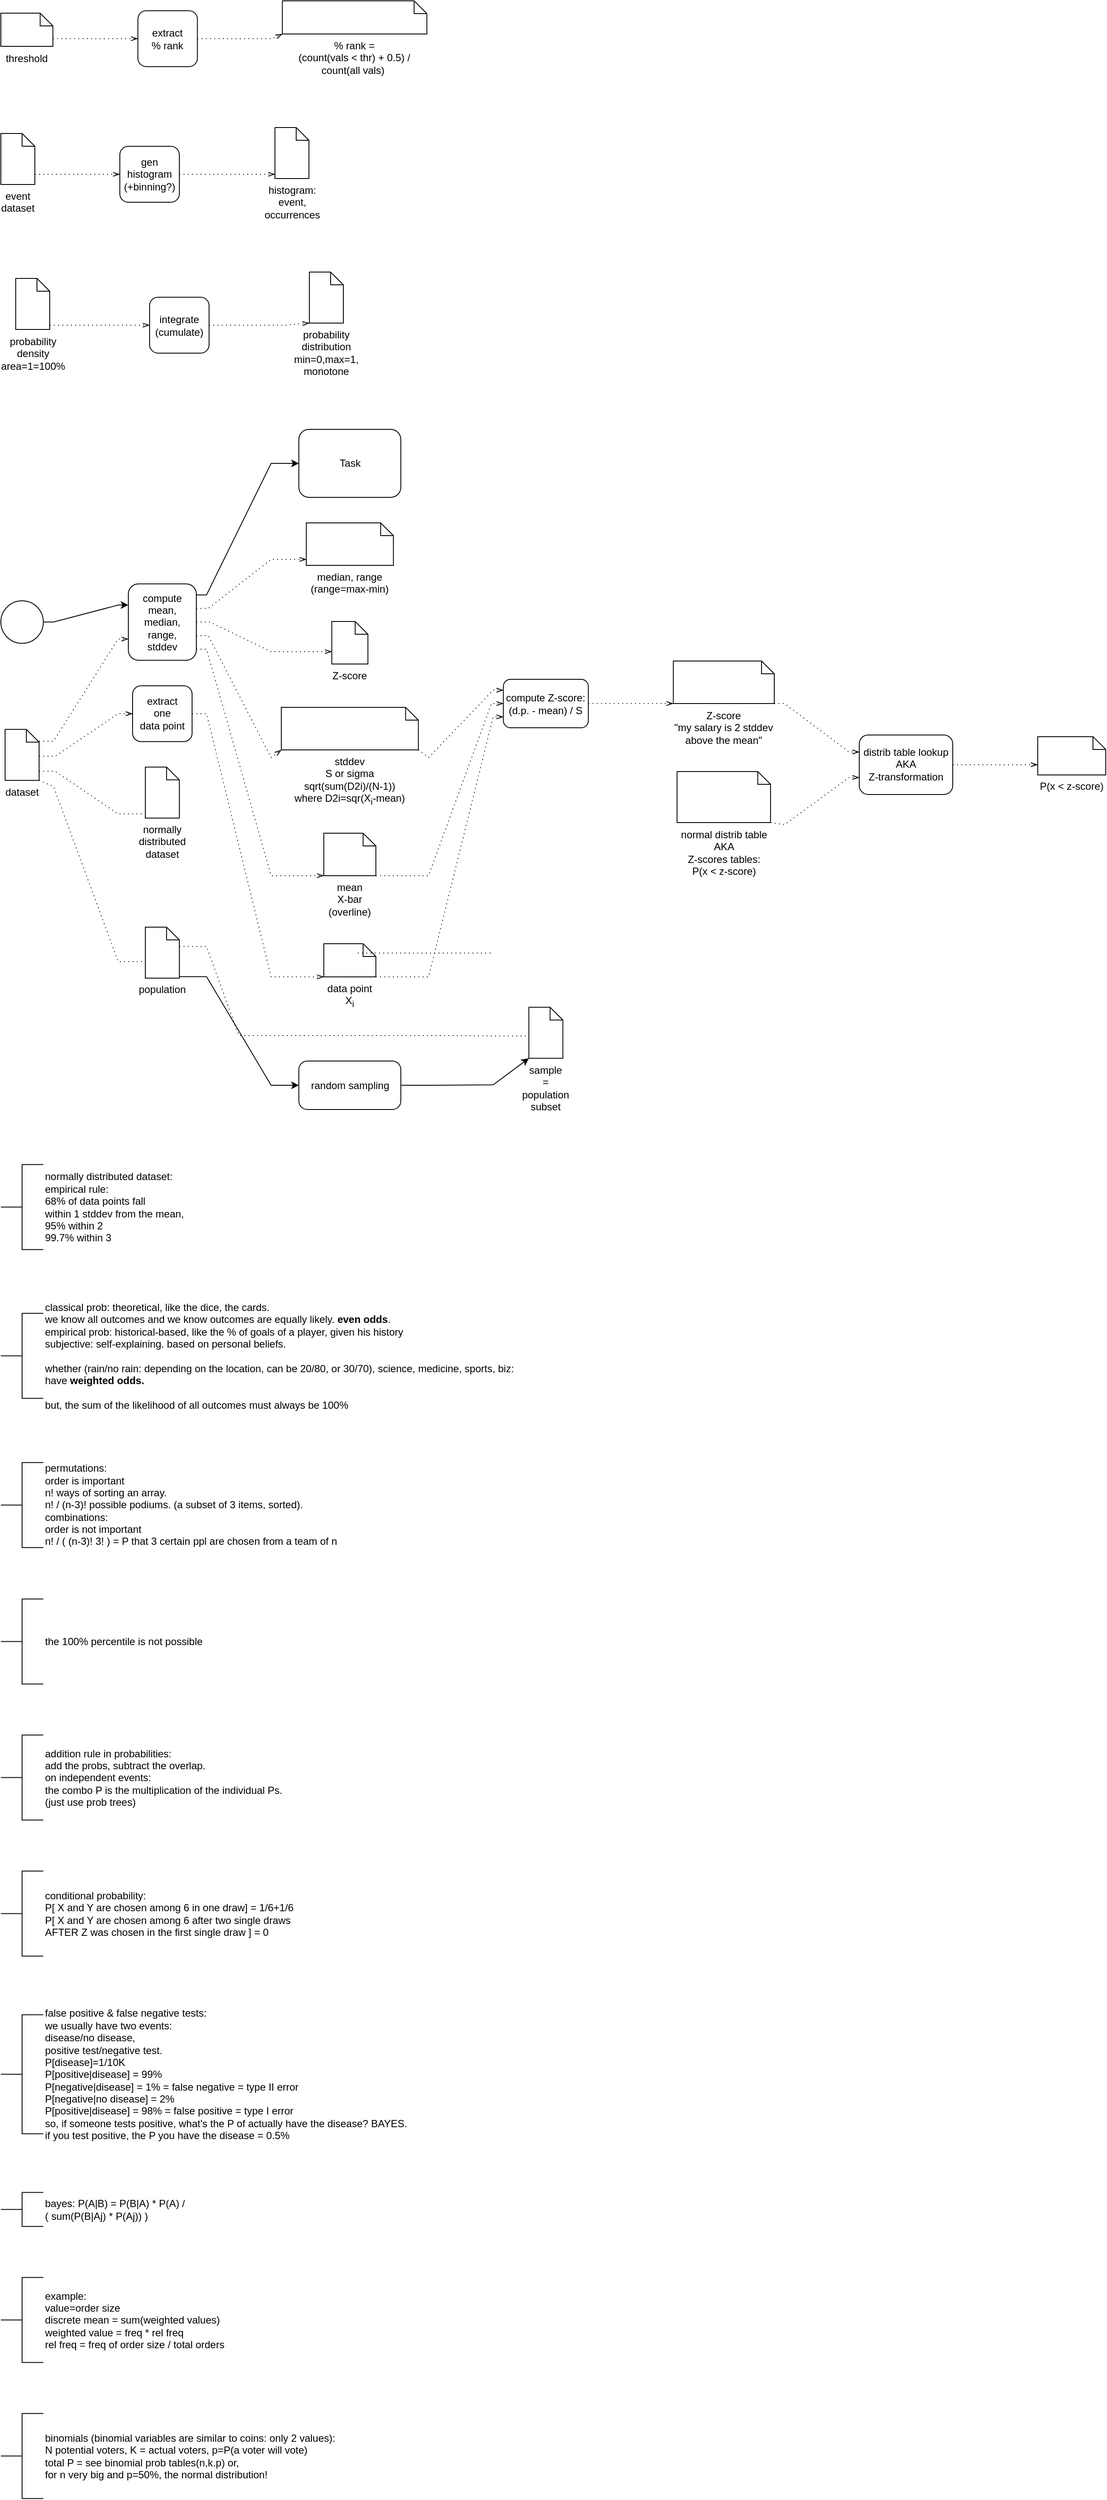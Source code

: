 <mxfile version="20.8.17" type="github">
  <diagram name="Page-1" id="2a216829-ef6e-dabb-86c1-c78162f3ba2b">
    <mxGraphModel dx="1120" dy="486" grid="1" gridSize="10" guides="1" tooltips="1" connect="1" arrows="1" fold="1" page="1" pageScale="1" pageWidth="850" pageHeight="1100" background="none" math="0" shadow="0">
      <root>
        <mxCell id="0" />
        <mxCell id="1" parent="0" />
        <mxCell id="7a84cebc1def654-1" value="" style="shape=mxgraph.bpmn.shape;html=1;verticalLabelPosition=bottom;labelBackgroundColor=none;verticalAlign=top;perimeter=ellipsePerimeter;outline=standard;symbol=general;" parent="1" vertex="1">
          <mxGeometry y="705.665" width="50" height="50" as="geometry" />
        </mxCell>
        <mxCell id="7a84cebc1def654-2" value="compute&lt;br&gt;mean,&lt;br&gt;median, &lt;br&gt;range,&lt;br&gt;stddev" style="shape=ext;rounded=1;html=1;whiteSpace=wrap;labelBackgroundColor=none;" parent="1" vertex="1">
          <mxGeometry x="150" y="685.7" width="80" height="89.93" as="geometry" />
        </mxCell>
        <mxCell id="7a84cebc1def654-3" value="Task" style="shape=ext;rounded=1;html=1;whiteSpace=wrap;labelBackgroundColor=none;" parent="1" vertex="1">
          <mxGeometry x="350.625" y="504" width="120" height="80" as="geometry" />
        </mxCell>
        <mxCell id="7a84cebc1def654-36" style="edgeStyle=orthogonalEdgeStyle;rounded=0;html=1;jettySize=auto;orthogonalLoop=1;labelBackgroundColor=none;fontColor=default;noEdgeStyle=1;orthogonal=1;" parent="1" source="7a84cebc1def654-1" target="7a84cebc1def654-2" edge="1">
          <mxGeometry relative="1" as="geometry">
            <Array as="points">
              <mxPoint x="62" y="730.665" />
              <mxPoint x="138" y="710.682" />
            </Array>
          </mxGeometry>
        </mxCell>
        <mxCell id="7a84cebc1def654-39" style="edgeStyle=orthogonalEdgeStyle;rounded=0;html=1;jettySize=auto;orthogonalLoop=1;labelBackgroundColor=none;fontColor=default;noEdgeStyle=1;orthogonal=1;" parent="1" source="7a84cebc1def654-2" target="7a84cebc1def654-3" edge="1">
          <mxGeometry relative="1" as="geometry">
            <Array as="points">
              <mxPoint x="242" y="698.693" />
              <mxPoint x="318" y="544" />
            </Array>
          </mxGeometry>
        </mxCell>
        <mxCell id="xcf2dydyv8335VmhDi4d-6" value="" style="edgeStyle=elbowEdgeStyle;fontSize=12;html=1;endFill=0;startFill=0;endSize=6;startSize=6;dashed=1;dashPattern=1 4;endArrow=openThin;startArrow=none;rounded=0;noEdgeStyle=1;orthogonal=1;labelBackgroundColor=none;fontColor=default;" edge="1" parent="1" source="xcf2dydyv8335VmhDi4d-9" target="7a84cebc1def654-2">
          <mxGeometry width="160" relative="1" as="geometry">
            <mxPoint x="400" y="460" as="sourcePoint" />
            <mxPoint x="560" y="460" as="targetPoint" />
            <Array as="points">
              <mxPoint x="62" y="870.758" />
              <mxPoint x="138" y="750.647" />
            </Array>
          </mxGeometry>
        </mxCell>
        <mxCell id="xcf2dydyv8335VmhDi4d-7" value="median, range&lt;br&gt;(range=max-min)" style="shape=mxgraph.bpmn.data;labelPosition=center;verticalLabelPosition=bottom;align=center;verticalAlign=top;whiteSpace=wrap;size=15;html=1;labelBackgroundColor=none;" vertex="1" parent="1">
          <mxGeometry x="359.375" y="614" width="102.5" height="50" as="geometry" />
        </mxCell>
        <mxCell id="xcf2dydyv8335VmhDi4d-8" value="" style="edgeStyle=elbowEdgeStyle;fontSize=12;html=1;endFill=0;startFill=0;endSize=6;startSize=6;dashed=1;dashPattern=1 4;endArrow=openThin;startArrow=none;rounded=0;noEdgeStyle=1;orthogonal=1;labelBackgroundColor=none;fontColor=default;" edge="1" parent="1" source="7a84cebc1def654-2" target="xcf2dydyv8335VmhDi4d-7">
          <mxGeometry width="160" relative="1" as="geometry">
            <mxPoint x="413" y="440" as="sourcePoint" />
            <mxPoint x="413" y="340" as="targetPoint" />
            <Array as="points">
              <mxPoint x="244" y="714.679" />
              <mxPoint x="318" y="657" />
            </Array>
          </mxGeometry>
        </mxCell>
        <mxCell id="xcf2dydyv8335VmhDi4d-9" value="dataset" style="shape=mxgraph.bpmn.data;labelPosition=center;verticalLabelPosition=bottom;align=center;verticalAlign=top;whiteSpace=wrap;size=15;html=1;" vertex="1" parent="1">
          <mxGeometry x="5" y="856.883" width="40" height="60" as="geometry" />
        </mxCell>
        <mxCell id="xcf2dydyv8335VmhDi4d-11" value="Z-score" style="shape=mxgraph.bpmn.data;labelPosition=center;verticalLabelPosition=bottom;align=center;verticalAlign=top;whiteSpace=wrap;size=15;html=1;labelBackgroundColor=none;" vertex="1" parent="1">
          <mxGeometry x="389.375" y="730" width="42.5" height="50" as="geometry" />
        </mxCell>
        <mxCell id="xcf2dydyv8335VmhDi4d-12" value="" style="edgeStyle=elbowEdgeStyle;fontSize=12;html=1;endFill=0;startFill=0;endSize=6;startSize=6;dashed=1;dashPattern=1 4;endArrow=openThin;startArrow=none;rounded=0;noEdgeStyle=1;orthogonal=1;labelBackgroundColor=none;fontColor=default;" edge="1" parent="1" source="7a84cebc1def654-2" target="xcf2dydyv8335VmhDi4d-11">
          <mxGeometry width="160" relative="1" as="geometry">
            <mxPoint x="335" y="111.25" as="sourcePoint" />
            <mxPoint x="442.5" y="145" as="targetPoint" />
            <Array as="points">
              <mxPoint x="246" y="730.665" />
              <mxPoint x="318" y="765.5" />
            </Array>
          </mxGeometry>
        </mxCell>
        <mxCell id="xcf2dydyv8335VmhDi4d-13" value="extract&lt;br&gt;one &lt;br&gt;data point" style="shape=ext;rounded=1;html=1;whiteSpace=wrap;labelBackgroundColor=none;" vertex="1" parent="1">
          <mxGeometry x="155" y="805.63" width="70" height="65.67" as="geometry" />
        </mxCell>
        <mxCell id="xcf2dydyv8335VmhDi4d-14" value="" style="edgeStyle=elbowEdgeStyle;fontSize=12;html=1;endFill=0;startFill=0;endSize=6;startSize=6;dashed=1;dashPattern=1 4;endArrow=openThin;startArrow=none;rounded=0;noEdgeStyle=1;orthogonal=1;labelBackgroundColor=none;fontColor=default;" edge="1" parent="1" source="xcf2dydyv8335VmhDi4d-9" target="xcf2dydyv8335VmhDi4d-13">
          <mxGeometry width="160" relative="1" as="geometry">
            <mxPoint x="55" y="220" as="sourcePoint" />
            <mxPoint x="160" y="188.4" as="targetPoint" />
            <Array as="points">
              <mxPoint x="64" y="888.508" />
              <mxPoint x="138" y="838.465" />
            </Array>
          </mxGeometry>
        </mxCell>
        <mxCell id="xcf2dydyv8335VmhDi4d-15" value="stddev&lt;br&gt;S or sigma&lt;br&gt;sqrt(sum(D2i)/(N-1))&lt;br&gt;where D2i=sqr(X&lt;sub style=&quot;border-color: var(--border-color);&quot;&gt;i&lt;/sub&gt;-mean)" style="shape=mxgraph.bpmn.data;labelPosition=center;verticalLabelPosition=bottom;align=center;verticalAlign=top;whiteSpace=wrap;size=15;html=1;labelBackgroundColor=none;" vertex="1" parent="1">
          <mxGeometry x="330" y="831" width="161.25" height="50" as="geometry" />
        </mxCell>
        <mxCell id="xcf2dydyv8335VmhDi4d-16" value="mean&lt;br&gt;X-bar (overline)" style="shape=mxgraph.bpmn.data;labelPosition=center;verticalLabelPosition=bottom;align=center;verticalAlign=top;whiteSpace=wrap;size=15;html=1;labelBackgroundColor=none;" vertex="1" parent="1">
          <mxGeometry x="380" y="979" width="61.25" height="50" as="geometry" />
        </mxCell>
        <mxCell id="xcf2dydyv8335VmhDi4d-17" value="" style="edgeStyle=elbowEdgeStyle;fontSize=12;html=1;endFill=0;startFill=0;endSize=6;startSize=6;dashed=1;dashPattern=1 4;endArrow=openThin;startArrow=none;rounded=0;noEdgeStyle=1;orthogonal=1;labelBackgroundColor=none;fontColor=default;" edge="1" parent="1" source="7a84cebc1def654-2" target="xcf2dydyv8335VmhDi4d-15">
          <mxGeometry width="160" relative="1" as="geometry">
            <mxPoint x="281" y="170.9" as="sourcePoint" />
            <mxPoint x="387.5" y="170" as="targetPoint" />
            <Array as="points">
              <mxPoint x="244" y="746.651" />
              <mxPoint x="318" y="890" />
            </Array>
          </mxGeometry>
        </mxCell>
        <mxCell id="xcf2dydyv8335VmhDi4d-18" value="" style="edgeStyle=elbowEdgeStyle;fontSize=12;html=1;endFill=0;startFill=0;endSize=6;startSize=6;dashed=1;dashPattern=1 4;endArrow=openThin;startArrow=none;rounded=0;noEdgeStyle=1;orthogonal=1;labelBackgroundColor=none;fontColor=default;" edge="1" parent="1" source="7a84cebc1def654-2" target="xcf2dydyv8335VmhDi4d-16">
          <mxGeometry width="160" relative="1" as="geometry">
            <mxPoint x="281" y="180.9" as="sourcePoint" />
            <mxPoint x="530" y="179.5" as="targetPoint" />
            <Array as="points">
              <mxPoint x="242" y="762.637" />
              <mxPoint x="318" y="1029" />
            </Array>
          </mxGeometry>
        </mxCell>
        <mxCell id="xcf2dydyv8335VmhDi4d-20" value="data point&lt;br&gt;X&lt;sub&gt;i&lt;/sub&gt;" style="shape=mxgraph.bpmn.data;labelPosition=center;verticalLabelPosition=bottom;align=center;verticalAlign=top;whiteSpace=wrap;size=15;html=1;labelBackgroundColor=none;" vertex="1" parent="1">
          <mxGeometry x="380" y="1109" width="61.25" height="39" as="geometry" />
        </mxCell>
        <mxCell id="xcf2dydyv8335VmhDi4d-21" value="" style="edgeStyle=elbowEdgeStyle;fontSize=12;html=1;endFill=0;startFill=0;endSize=6;startSize=6;dashed=1;dashPattern=1 4;endArrow=openThin;startArrow=none;rounded=0;noEdgeStyle=1;orthogonal=1;labelBackgroundColor=none;fontColor=default;" edge="1" parent="1" source="xcf2dydyv8335VmhDi4d-13" target="xcf2dydyv8335VmhDi4d-20">
          <mxGeometry width="160" relative="1" as="geometry">
            <mxPoint x="280" y="239.5" as="sourcePoint" />
            <mxPoint x="387.5" y="487.5" as="targetPoint" />
            <Array as="points">
              <mxPoint x="242" y="838.465" />
              <mxPoint x="318" y="1148" />
            </Array>
          </mxGeometry>
        </mxCell>
        <mxCell id="xcf2dydyv8335VmhDi4d-22" value="compute Z-score:&lt;br&gt;(d.p. - mean) / S" style="shape=ext;rounded=1;html=1;whiteSpace=wrap;labelBackgroundColor=none;" vertex="1" parent="1">
          <mxGeometry x="591.25" y="797.945" width="100" height="57.11" as="geometry" />
        </mxCell>
        <mxCell id="xcf2dydyv8335VmhDi4d-23" value="" style="edgeStyle=elbowEdgeStyle;fontSize=12;html=1;endFill=0;startFill=0;endSize=6;startSize=6;dashed=1;dashPattern=1 4;endArrow=openThin;startArrow=none;rounded=0;noEdgeStyle=1;orthogonal=1;labelBackgroundColor=none;fontColor=default;" edge="1" parent="1" source="xcf2dydyv8335VmhDi4d-20" target="xcf2dydyv8335VmhDi4d-22">
          <mxGeometry width="160" relative="1" as="geometry">
            <mxPoint x="70" y="360" as="sourcePoint" />
            <mxPoint x="160" y="321.5" as="targetPoint" />
            <Array as="points">
              <mxPoint x="503.25" y="1148" />
              <mxPoint x="579.25" y="842.203" />
            </Array>
          </mxGeometry>
        </mxCell>
        <mxCell id="xcf2dydyv8335VmhDi4d-24" value="" style="edgeStyle=elbowEdgeStyle;fontSize=12;html=1;endFill=0;startFill=0;endSize=6;startSize=6;dashed=1;dashPattern=1 4;endArrow=openThin;startArrow=none;rounded=0;noEdgeStyle=1;orthogonal=1;labelBackgroundColor=none;fontColor=default;" edge="1" parent="1" source="xcf2dydyv8335VmhDi4d-16" target="xcf2dydyv8335VmhDi4d-22">
          <mxGeometry width="160" relative="1" as="geometry">
            <mxPoint x="418.75" y="587.727" as="sourcePoint" />
            <mxPoint x="410" y="695" as="targetPoint" />
            <Array as="points">
              <mxPoint x="503.25" y="1029" />
              <mxPoint x="577.25" y="826.5" />
            </Array>
          </mxGeometry>
        </mxCell>
        <mxCell id="xcf2dydyv8335VmhDi4d-25" value="" style="edgeStyle=elbowEdgeStyle;fontSize=12;html=1;endFill=0;startFill=0;endSize=6;startSize=6;dashed=1;dashPattern=1 4;endArrow=openThin;startArrow=none;rounded=0;noEdgeStyle=1;orthogonal=1;labelBackgroundColor=none;fontColor=default;" edge="1" parent="1" source="xcf2dydyv8335VmhDi4d-15" target="xcf2dydyv8335VmhDi4d-22">
          <mxGeometry width="160" relative="1" as="geometry">
            <mxPoint x="418.75" y="488" as="sourcePoint" />
            <mxPoint x="410" y="705" as="targetPoint" />
            <Array as="points">
              <mxPoint x="503.25" y="890" />
              <mxPoint x="579.25" y="810.797" />
            </Array>
          </mxGeometry>
        </mxCell>
        <mxCell id="xcf2dydyv8335VmhDi4d-26" value="Z-score&lt;br&gt;&quot;my salary is 2 stddev above the mean&quot;" style="shape=mxgraph.bpmn.data;labelPosition=center;verticalLabelPosition=bottom;align=center;verticalAlign=top;whiteSpace=wrap;size=15;html=1;labelBackgroundColor=none;" vertex="1" parent="1">
          <mxGeometry x="791.25" y="776.5" width="118.75" height="50" as="geometry" />
        </mxCell>
        <mxCell id="xcf2dydyv8335VmhDi4d-27" value="" style="edgeStyle=elbowEdgeStyle;fontSize=12;html=1;endFill=0;startFill=0;endSize=6;startSize=6;dashed=1;dashPattern=1 4;endArrow=openThin;startArrow=none;rounded=0;noEdgeStyle=1;orthogonal=1;labelBackgroundColor=none;fontColor=default;" edge="1" parent="1" source="xcf2dydyv8335VmhDi4d-22" target="xcf2dydyv8335VmhDi4d-26">
          <mxGeometry width="160" relative="1" as="geometry">
            <mxPoint x="280" y="552.727" as="sourcePoint" />
            <mxPoint x="418.75" y="582" as="targetPoint" />
            <Array as="points">
              <mxPoint x="703.25" y="826.5" />
              <mxPoint x="779.25" y="826.5" />
            </Array>
          </mxGeometry>
        </mxCell>
        <mxCell id="xcf2dydyv8335VmhDi4d-33" value="normally distributed dataset" style="shape=mxgraph.bpmn.data;labelPosition=center;verticalLabelPosition=bottom;align=center;verticalAlign=top;whiteSpace=wrap;size=15;html=1;" vertex="1" parent="1">
          <mxGeometry x="170" y="901.3" width="40" height="60" as="geometry" />
        </mxCell>
        <mxCell id="xcf2dydyv8335VmhDi4d-34" value="normally distributed dataset:&lt;br&gt;empirical rule:&lt;br&gt;68% of data points fall&lt;br&gt;within 1 stddev from the mean,&lt;br&gt;95% within 2&lt;br&gt;99.7% within 3" style="html=1;shape=mxgraph.flowchart.annotation_2;align=left;labelPosition=right;" vertex="1" parent="1">
          <mxGeometry y="1368.75" width="50" height="100" as="geometry" />
        </mxCell>
        <mxCell id="xcf2dydyv8335VmhDi4d-35" value="classical prob: theoretical, like the dice, the cards.&lt;br&gt;we know all outcomes and we know outcomes are equally likely. &lt;b&gt;even odds&lt;/b&gt;.&lt;br&gt;empirical prob: historical-based, like the % of goals of a player, given his history&lt;br&gt;subjective: self-explaining. based on personal beliefs.&lt;br&gt;&lt;br&gt;whether (rain/no rain: depending on the location, can be 20/80, or 30/70), science, medicine, sports, biz:&lt;br&gt;have &lt;b&gt;weighted odds.&lt;/b&gt;&lt;br&gt;&lt;br&gt;but, the sum of the likelihood of all outcomes must always be 100%" style="html=1;shape=mxgraph.flowchart.annotation_2;align=left;labelPosition=right;" vertex="1" parent="1">
          <mxGeometry y="1543.75" width="50" height="100" as="geometry" />
        </mxCell>
        <mxCell id="xcf2dydyv8335VmhDi4d-36" value="permutations:&lt;br&gt;order is important&lt;br&gt;n! ways of sorting an array.&lt;br&gt;n! / (n-3)! possible podiums. (a subset of 3 items, sorted).&lt;br&gt;combinations:&lt;br&gt;order is not important&lt;br&gt;n! / ( (n-3)! 3! ) = P that 3 certain ppl are chosen from a team of n" style="html=1;shape=mxgraph.flowchart.annotation_2;align=left;labelPosition=right;" vertex="1" parent="1">
          <mxGeometry y="1719.25" width="50" height="100" as="geometry" />
        </mxCell>
        <mxCell id="xcf2dydyv8335VmhDi4d-37" value="threshold" style="shape=mxgraph.bpmn.data;labelPosition=center;verticalLabelPosition=bottom;align=center;verticalAlign=top;whiteSpace=wrap;size=15;html=1;labelBackgroundColor=none;" vertex="1" parent="1">
          <mxGeometry y="14.5" width="61.25" height="39" as="geometry" />
        </mxCell>
        <mxCell id="xcf2dydyv8335VmhDi4d-38" value="" style="edgeStyle=elbowEdgeStyle;fontSize=12;html=1;endFill=0;startFill=0;endSize=6;startSize=6;dashed=1;dashPattern=1 4;endArrow=openThin;startArrow=none;rounded=0;noEdgeStyle=1;orthogonal=1;labelBackgroundColor=none;fontColor=default;" edge="1" parent="1" source="xcf2dydyv8335VmhDi4d-37" target="xcf2dydyv8335VmhDi4d-39">
          <mxGeometry width="160" relative="1" as="geometry">
            <mxPoint x="55" y="431.259" as="sourcePoint" />
            <mxPoint x="230" y="640" as="targetPoint" />
            <Array as="points">
              <mxPoint x="73.25" y="44.5" />
              <mxPoint x="149.25" y="44.5" />
            </Array>
          </mxGeometry>
        </mxCell>
        <mxCell id="xcf2dydyv8335VmhDi4d-39" value="extract&lt;br&gt;% rank" style="shape=ext;rounded=1;html=1;whiteSpace=wrap;labelBackgroundColor=none;" vertex="1" parent="1">
          <mxGeometry x="161.25" y="11.665" width="70" height="65.67" as="geometry" />
        </mxCell>
        <mxCell id="xcf2dydyv8335VmhDi4d-40" value="% rank = &lt;br&gt;(count(vals &amp;lt; thr) + 0.5) /&lt;br&gt;count(all vals)&amp;nbsp;" style="shape=mxgraph.bpmn.data;labelPosition=center;verticalLabelPosition=bottom;align=center;verticalAlign=top;whiteSpace=wrap;size=15;html=1;labelBackgroundColor=none;" vertex="1" parent="1">
          <mxGeometry x="331.25" width="170" height="39" as="geometry" />
        </mxCell>
        <mxCell id="xcf2dydyv8335VmhDi4d-41" value="" style="edgeStyle=elbowEdgeStyle;fontSize=12;html=1;endFill=0;startFill=0;endSize=6;startSize=6;dashed=1;dashPattern=1 4;endArrow=openThin;startArrow=none;rounded=0;noEdgeStyle=1;orthogonal=1;labelBackgroundColor=none;fontColor=default;" edge="1" parent="1" source="xcf2dydyv8335VmhDi4d-39" target="xcf2dydyv8335VmhDi4d-40">
          <mxGeometry width="160" relative="1" as="geometry">
            <mxPoint x="173.125" y="630" as="sourcePoint" />
            <mxPoint x="240" y="654.003" as="targetPoint" />
            <Array as="points">
              <mxPoint x="243.25" y="44.5" />
              <mxPoint x="319.25" y="44.5" />
            </Array>
          </mxGeometry>
        </mxCell>
        <mxCell id="xcf2dydyv8335VmhDi4d-42" value="the 100% percentile is not possible" style="html=1;shape=mxgraph.flowchart.annotation_2;align=left;labelPosition=right;" vertex="1" parent="1">
          <mxGeometry y="1879.75" width="50" height="100" as="geometry" />
        </mxCell>
        <mxCell id="xcf2dydyv8335VmhDi4d-43" value="addition rule in probabilities:&lt;br&gt;add the probs, subtract the overlap.&lt;br&gt;on independent events:&lt;br&gt;the combo P is the multiplication of the individual Ps.&lt;br&gt;(just use prob trees)" style="html=1;shape=mxgraph.flowchart.annotation_2;align=left;labelPosition=right;" vertex="1" parent="1">
          <mxGeometry y="2039.75" width="50" height="100" as="geometry" />
        </mxCell>
        <mxCell id="xcf2dydyv8335VmhDi4d-44" value="conditional probability:&lt;br&gt;P[ X and Y are chosen among 6 in one draw] = 1/6+1/6&lt;br&gt;P[ X and Y are chosen among 6 after two single draws&lt;br&gt;AFTER Z was chosen in the first single draw ] = 0" style="html=1;shape=mxgraph.flowchart.annotation_2;align=left;labelPosition=right;" vertex="1" parent="1">
          <mxGeometry y="2199.75" width="50" height="100" as="geometry" />
        </mxCell>
        <mxCell id="xcf2dydyv8335VmhDi4d-45" value="false positive &amp;amp; false negative tests:&lt;br&gt;we usually have two events:&lt;br&gt;disease/no disease,&lt;br&gt;positive test/negative test.&lt;br&gt;P[disease]=1/10K&lt;br&gt;P[positive|disease] = 99%&lt;br&gt;P[negative|disease] = 1% = false negative = type II error&lt;br&gt;P[negative|no disease] = 2%&lt;br style=&quot;border-color: var(--border-color);&quot;&gt;P[positive|disease] = 98% = false positive = type I error&lt;br&gt;so, if someone tests positive, what&#39;s the P of actually have the disease? BAYES.&lt;br&gt;if you test positive, the P you have the disease = 0.5%" style="html=1;shape=mxgraph.flowchart.annotation_2;align=left;labelPosition=right;" vertex="1" parent="1">
          <mxGeometry y="2368.75" width="50" height="140" as="geometry" />
        </mxCell>
        <mxCell id="xcf2dydyv8335VmhDi4d-46" value="bayes: P(A|B) = P(B|A) * P(A) /&lt;br&gt;( sum(P(B|Aj) * P(Aj)) )&lt;br&gt;" style="html=1;shape=mxgraph.flowchart.annotation_2;align=left;labelPosition=right;" vertex="1" parent="1">
          <mxGeometry y="2577.75" width="50" height="40" as="geometry" />
        </mxCell>
        <mxCell id="xcf2dydyv8335VmhDi4d-47" value="example:&lt;br&gt;value=order size&lt;br style=&quot;border-color: var(--border-color);&quot;&gt;discrete mean = sum(weighted values)&lt;br&gt;weighted value = freq * rel freq&lt;br&gt;rel freq = freq of order size / total orders" style="html=1;shape=mxgraph.flowchart.annotation_2;align=left;labelPosition=right;" vertex="1" parent="1">
          <mxGeometry y="2677.75" width="50" height="100" as="geometry" />
        </mxCell>
        <mxCell id="xcf2dydyv8335VmhDi4d-48" value="binomials (binomial variables are similar to coins: only 2 values):&lt;br&gt;N potential voters, K = actual voters, p=P(a voter will vote)&lt;br&gt;total P = see binomial prob tables(n,k.p) or,&lt;br&gt;for n very big and p=50%, the normal distribution!&lt;br&gt;" style="html=1;shape=mxgraph.flowchart.annotation_2;align=left;labelPosition=right;" vertex="1" parent="1">
          <mxGeometry y="2837.75" width="50" height="100" as="geometry" />
        </mxCell>
        <mxCell id="xcf2dydyv8335VmhDi4d-49" value="event&lt;br&gt;dataset" style="shape=mxgraph.bpmn.data;labelPosition=center;verticalLabelPosition=bottom;align=center;verticalAlign=top;whiteSpace=wrap;size=15;html=1;" vertex="1" parent="1">
          <mxGeometry y="156" width="40" height="60" as="geometry" />
        </mxCell>
        <mxCell id="xcf2dydyv8335VmhDi4d-50" value="gen&lt;br&gt;histogram&lt;br&gt;(+binning?)" style="shape=ext;rounded=1;html=1;whiteSpace=wrap;labelBackgroundColor=none;" vertex="1" parent="1">
          <mxGeometry x="140" y="171.165" width="70" height="65.67" as="geometry" />
        </mxCell>
        <mxCell id="xcf2dydyv8335VmhDi4d-51" value="histogram:&lt;br&gt;event, occurrences" style="shape=mxgraph.bpmn.data;labelPosition=center;verticalLabelPosition=bottom;align=center;verticalAlign=top;whiteSpace=wrap;size=15;html=1;" vertex="1" parent="1">
          <mxGeometry x="322.5" y="149" width="40" height="60" as="geometry" />
        </mxCell>
        <mxCell id="xcf2dydyv8335VmhDi4d-52" value="" style="edgeStyle=elbowEdgeStyle;fontSize=12;html=1;endFill=0;startFill=0;endSize=6;startSize=6;dashed=1;dashPattern=1 4;endArrow=openThin;startArrow=none;rounded=0;noEdgeStyle=1;orthogonal=1;labelBackgroundColor=none;fontColor=default;" edge="1" parent="1" source="xcf2dydyv8335VmhDi4d-49" target="xcf2dydyv8335VmhDi4d-50">
          <mxGeometry width="160" relative="1" as="geometry">
            <mxPoint x="235" y="533.148" as="sourcePoint" />
            <mxPoint x="390" y="654" as="targetPoint" />
            <Array as="points">
              <mxPoint x="52" y="204" />
              <mxPoint x="128" y="204" />
            </Array>
          </mxGeometry>
        </mxCell>
        <mxCell id="xcf2dydyv8335VmhDi4d-54" value="" style="edgeStyle=elbowEdgeStyle;fontSize=12;html=1;endFill=0;startFill=0;endSize=6;startSize=6;dashed=1;dashPattern=1 4;endArrow=openThin;startArrow=none;rounded=0;noEdgeStyle=1;orthogonal=1;labelBackgroundColor=none;fontColor=default;" edge="1" parent="1" source="xcf2dydyv8335VmhDi4d-50" target="xcf2dydyv8335VmhDi4d-51">
          <mxGeometry width="160" relative="1" as="geometry">
            <mxPoint x="50" y="942.5" as="sourcePoint" />
            <mxPoint x="150" y="942.5" as="targetPoint" />
            <Array as="points">
              <mxPoint x="222" y="204" />
              <mxPoint x="298" y="204" />
            </Array>
          </mxGeometry>
        </mxCell>
        <mxCell id="xcf2dydyv8335VmhDi4d-55" value="probability density&lt;br&gt;area=1=100%" style="shape=mxgraph.bpmn.data;labelPosition=center;verticalLabelPosition=bottom;align=center;verticalAlign=top;whiteSpace=wrap;size=15;html=1;" vertex="1" parent="1">
          <mxGeometry x="17.5" y="326.5" width="40" height="60" as="geometry" />
        </mxCell>
        <mxCell id="xcf2dydyv8335VmhDi4d-56" value="probability distribution&lt;br&gt;min=0,max=1,&lt;br&gt;monotone" style="shape=mxgraph.bpmn.data;labelPosition=center;verticalLabelPosition=bottom;align=center;verticalAlign=top;whiteSpace=wrap;size=15;html=1;" vertex="1" parent="1">
          <mxGeometry x="363" y="319" width="40" height="60" as="geometry" />
        </mxCell>
        <mxCell id="xcf2dydyv8335VmhDi4d-57" value="integrate&lt;br&gt;(cumulate)" style="shape=ext;rounded=1;html=1;whiteSpace=wrap;labelBackgroundColor=none;" vertex="1" parent="1">
          <mxGeometry x="175" y="348.665" width="70" height="65.67" as="geometry" />
        </mxCell>
        <mxCell id="xcf2dydyv8335VmhDi4d-58" value="" style="edgeStyle=elbowEdgeStyle;fontSize=12;html=1;endFill=0;startFill=0;endSize=6;startSize=6;dashed=1;dashPattern=1 4;endArrow=openThin;startArrow=none;rounded=0;noEdgeStyle=1;orthogonal=1;labelBackgroundColor=none;fontColor=default;" edge="1" parent="1" target="xcf2dydyv8335VmhDi4d-57" source="xcf2dydyv8335VmhDi4d-55">
          <mxGeometry width="160" relative="1" as="geometry">
            <mxPoint x="550" y="853.17" as="sourcePoint" />
            <mxPoint x="900" y="560.17" as="targetPoint" />
            <Array as="points">
              <mxPoint x="87" y="381.5" />
              <mxPoint x="163" y="381.5" />
            </Array>
          </mxGeometry>
        </mxCell>
        <mxCell id="xcf2dydyv8335VmhDi4d-59" value="" style="edgeStyle=elbowEdgeStyle;fontSize=12;html=1;endFill=0;startFill=0;endSize=6;startSize=6;dashed=1;dashPattern=1 4;endArrow=openThin;startArrow=none;rounded=0;noEdgeStyle=1;orthogonal=1;labelBackgroundColor=none;fontColor=default;" edge="1" parent="1" source="xcf2dydyv8335VmhDi4d-57" target="xcf2dydyv8335VmhDi4d-56">
          <mxGeometry width="160" relative="1" as="geometry">
            <mxPoint x="560" y="848.67" as="sourcePoint" />
            <mxPoint x="832.5" y="853.17" as="targetPoint" />
            <Array as="points">
              <mxPoint x="257" y="381.5" />
              <mxPoint x="333" y="381.5" />
            </Array>
          </mxGeometry>
        </mxCell>
        <mxCell id="xcf2dydyv8335VmhDi4d-60" value="normal distrib table&lt;br&gt;AKA&lt;br style=&quot;border-color: var(--border-color);&quot;&gt;Z-scores tables:&lt;br&gt;P(x &amp;lt; z-score)" style="shape=mxgraph.bpmn.data;labelPosition=center;verticalLabelPosition=bottom;align=center;verticalAlign=top;whiteSpace=wrap;size=15;html=1;" vertex="1" parent="1">
          <mxGeometry x="795.625" y="906.5" width="110" height="60" as="geometry" />
        </mxCell>
        <mxCell id="xcf2dydyv8335VmhDi4d-61" value="distrib table lookup&lt;br&gt;AKA&lt;br&gt;Z-transformation" style="shape=ext;rounded=1;html=1;whiteSpace=wrap;labelBackgroundColor=none;" vertex="1" parent="1">
          <mxGeometry x="1010" y="863.444" width="110" height="70" as="geometry" />
        </mxCell>
        <mxCell id="xcf2dydyv8335VmhDi4d-62" value="" style="edgeStyle=elbowEdgeStyle;fontSize=12;html=1;endFill=0;startFill=0;endSize=6;startSize=6;dashed=1;dashPattern=1 4;endArrow=openThin;startArrow=none;rounded=0;noEdgeStyle=1;orthogonal=1;labelBackgroundColor=none;fontColor=default;" edge="1" parent="1" source="xcf2dydyv8335VmhDi4d-26" target="xcf2dydyv8335VmhDi4d-61">
          <mxGeometry width="160" relative="1" as="geometry">
            <mxPoint x="701.25" y="534.283" as="sourcePoint" />
            <mxPoint x="801.25" y="534.283" as="targetPoint" />
            <Array as="points">
              <mxPoint x="922" y="826.5" />
              <mxPoint x="998" y="883.444" />
            </Array>
          </mxGeometry>
        </mxCell>
        <mxCell id="xcf2dydyv8335VmhDi4d-63" value="" style="edgeStyle=elbowEdgeStyle;fontSize=12;html=1;endFill=0;startFill=0;endSize=6;startSize=6;dashed=1;dashPattern=1 4;endArrow=openThin;startArrow=none;rounded=0;noEdgeStyle=1;orthogonal=1;labelBackgroundColor=none;fontColor=default;" edge="1" parent="1" source="xcf2dydyv8335VmhDi4d-60" target="xcf2dydyv8335VmhDi4d-61">
          <mxGeometry width="160" relative="1" as="geometry">
            <mxPoint x="801.25" y="534.283" as="sourcePoint" />
            <mxPoint x="970" y="629.998" as="targetPoint" />
            <Array as="points">
              <mxPoint x="922" y="969" />
              <mxPoint x="998" y="913.444" />
            </Array>
          </mxGeometry>
        </mxCell>
        <mxCell id="xcf2dydyv8335VmhDi4d-64" value="P(x &amp;lt; z-score)" style="shape=mxgraph.bpmn.data;labelPosition=center;verticalLabelPosition=bottom;align=center;verticalAlign=top;whiteSpace=wrap;size=15;html=1;" vertex="1" parent="1">
          <mxGeometry x="1220" y="865.444" width="80" height="45" as="geometry" />
        </mxCell>
        <mxCell id="xcf2dydyv8335VmhDi4d-65" value="" style="edgeStyle=elbowEdgeStyle;fontSize=12;html=1;endFill=0;startFill=0;endSize=6;startSize=6;dashed=1;dashPattern=1 4;endArrow=openThin;startArrow=none;rounded=0;noEdgeStyle=1;orthogonal=1;labelBackgroundColor=none;fontColor=default;" edge="1" parent="1" source="xcf2dydyv8335VmhDi4d-61" target="xcf2dydyv8335VmhDi4d-64">
          <mxGeometry width="160" relative="1" as="geometry">
            <mxPoint x="915.625" y="920.5" as="sourcePoint" />
            <mxPoint x="1010" y="867.278" as="targetPoint" />
            <Array as="points">
              <mxPoint x="1132" y="898.444" />
              <mxPoint x="1208" y="898.444" />
            </Array>
          </mxGeometry>
        </mxCell>
        <mxCell id="xcf2dydyv8335VmhDi4d-66" value="" style="edgeStyle=elbowEdgeStyle;fontSize=12;html=1;endFill=0;startFill=0;endSize=6;startSize=6;dashed=1;dashPattern=1 4;endArrow=none;startArrow=none;rounded=0;" edge="1" parent="1">
          <mxGeometry width="160" relative="1" as="geometry">
            <mxPoint x="420" y="1120" as="sourcePoint" />
            <mxPoint x="580" y="1120" as="targetPoint" />
          </mxGeometry>
        </mxCell>
        <mxCell id="xcf2dydyv8335VmhDi4d-67" value="" style="edgeStyle=elbowEdgeStyle;fontSize=12;html=1;endFill=0;startFill=0;endSize=6;startSize=6;dashed=1;dashPattern=1 4;endArrow=none;startArrow=none;rounded=0;noEdgeStyle=1;orthogonal=1;" edge="1" parent="1" source="xcf2dydyv8335VmhDi4d-9" target="xcf2dydyv8335VmhDi4d-33">
          <mxGeometry width="160" relative="1" as="geometry">
            <mxPoint x="90" y="1100" as="sourcePoint" />
            <mxPoint x="250" y="1100" as="targetPoint" />
            <Array as="points">
              <mxPoint x="64" y="906.258" />
              <mxPoint x="138" y="956.3" />
            </Array>
          </mxGeometry>
        </mxCell>
        <mxCell id="xcf2dydyv8335VmhDi4d-68" value="population" style="shape=mxgraph.bpmn.data;labelPosition=center;verticalLabelPosition=bottom;align=center;verticalAlign=top;whiteSpace=wrap;size=15;html=1;" vertex="1" parent="1">
          <mxGeometry x="170" y="1089.461" width="40" height="60" as="geometry" />
        </mxCell>
        <mxCell id="xcf2dydyv8335VmhDi4d-69" value="sample&lt;br&gt;= population subset" style="shape=mxgraph.bpmn.data;labelPosition=center;verticalLabelPosition=bottom;align=center;verticalAlign=top;whiteSpace=wrap;size=15;html=1;" vertex="1" parent="1">
          <mxGeometry x="621.25" y="1183.75" width="40" height="60" as="geometry" />
        </mxCell>
        <mxCell id="xcf2dydyv8335VmhDi4d-70" value="" style="edgeStyle=elbowEdgeStyle;fontSize=12;html=1;endFill=0;startFill=0;endSize=6;startSize=6;dashed=1;dashPattern=1 4;endArrow=none;startArrow=none;rounded=0;noEdgeStyle=1;orthogonal=1;" edge="1" parent="1" source="xcf2dydyv8335VmhDi4d-68" target="xcf2dydyv8335VmhDi4d-69">
          <mxGeometry width="160" relative="1" as="geometry">
            <mxPoint x="200" y="1300" as="sourcePoint" />
            <mxPoint x="360" y="1300" as="targetPoint" />
            <Array as="points">
              <mxPoint x="242" y="1112.211" />
              <mxPoint x="280" y="1217" />
              <mxPoint x="541.25" y="1217" />
              <mxPoint x="579.25" y="1217.5" />
            </Array>
          </mxGeometry>
        </mxCell>
        <mxCell id="xcf2dydyv8335VmhDi4d-71" value="" style="edgeStyle=elbowEdgeStyle;fontSize=12;html=1;endFill=0;startFill=0;endSize=6;startSize=6;dashed=1;dashPattern=1 4;endArrow=none;startArrow=none;rounded=0;noEdgeStyle=1;orthogonal=1;" edge="1" parent="1" source="xcf2dydyv8335VmhDi4d-9" target="xcf2dydyv8335VmhDi4d-68">
          <mxGeometry width="160" relative="1" as="geometry">
            <mxPoint x="180" y="1190" as="sourcePoint" />
            <mxPoint x="235" y="1200" as="targetPoint" />
            <Array as="points">
              <mxPoint x="62" y="924.008" />
              <mxPoint x="138" y="1129.961" />
            </Array>
          </mxGeometry>
        </mxCell>
        <mxCell id="xcf2dydyv8335VmhDi4d-72" value="random sampling" style="points=[[0.25,0,0],[0.5,0,0],[0.75,0,0],[1,0.25,0],[1,0.5,0],[1,0.75,0],[0.75,1,0],[0.5,1,0],[0.25,1,0],[0,0.75,0],[0,0.5,0],[0,0.25,0]];shape=mxgraph.bpmn.task;whiteSpace=wrap;rectStyle=rounded;size=10;html=1;taskMarker=abstract;" vertex="1" parent="1">
          <mxGeometry x="350.625" y="1247" width="120" height="57" as="geometry" />
        </mxCell>
        <mxCell id="xcf2dydyv8335VmhDi4d-73" style="edgeStyle=orthogonalEdgeStyle;rounded=0;html=1;jettySize=auto;orthogonalLoop=1;labelBackgroundColor=none;fontColor=default;noEdgeStyle=1;orthogonal=1;" edge="1" parent="1" source="xcf2dydyv8335VmhDi4d-68" target="xcf2dydyv8335VmhDi4d-72">
          <mxGeometry relative="1" as="geometry">
            <mxPoint x="60" y="759.665" as="sourcePoint" />
            <mxPoint x="160" y="739.682" as="targetPoint" />
            <Array as="points">
              <mxPoint x="242" y="1147.711" />
              <mxPoint x="318" y="1275.5" />
            </Array>
          </mxGeometry>
        </mxCell>
        <mxCell id="xcf2dydyv8335VmhDi4d-74" style="edgeStyle=orthogonalEdgeStyle;rounded=0;html=1;jettySize=auto;orthogonalLoop=1;labelBackgroundColor=none;fontColor=default;noEdgeStyle=1;orthogonal=1;" edge="1" parent="1" source="xcf2dydyv8335VmhDi4d-72" target="xcf2dydyv8335VmhDi4d-69">
          <mxGeometry relative="1" as="geometry">
            <mxPoint x="180" y="1070.3" as="sourcePoint" />
            <mxPoint x="158" y="1217" as="targetPoint" />
            <Array as="points">
              <mxPoint x="503.25" y="1275.5" />
              <mxPoint x="579.25" y="1275" />
            </Array>
          </mxGeometry>
        </mxCell>
      </root>
    </mxGraphModel>
  </diagram>
</mxfile>
